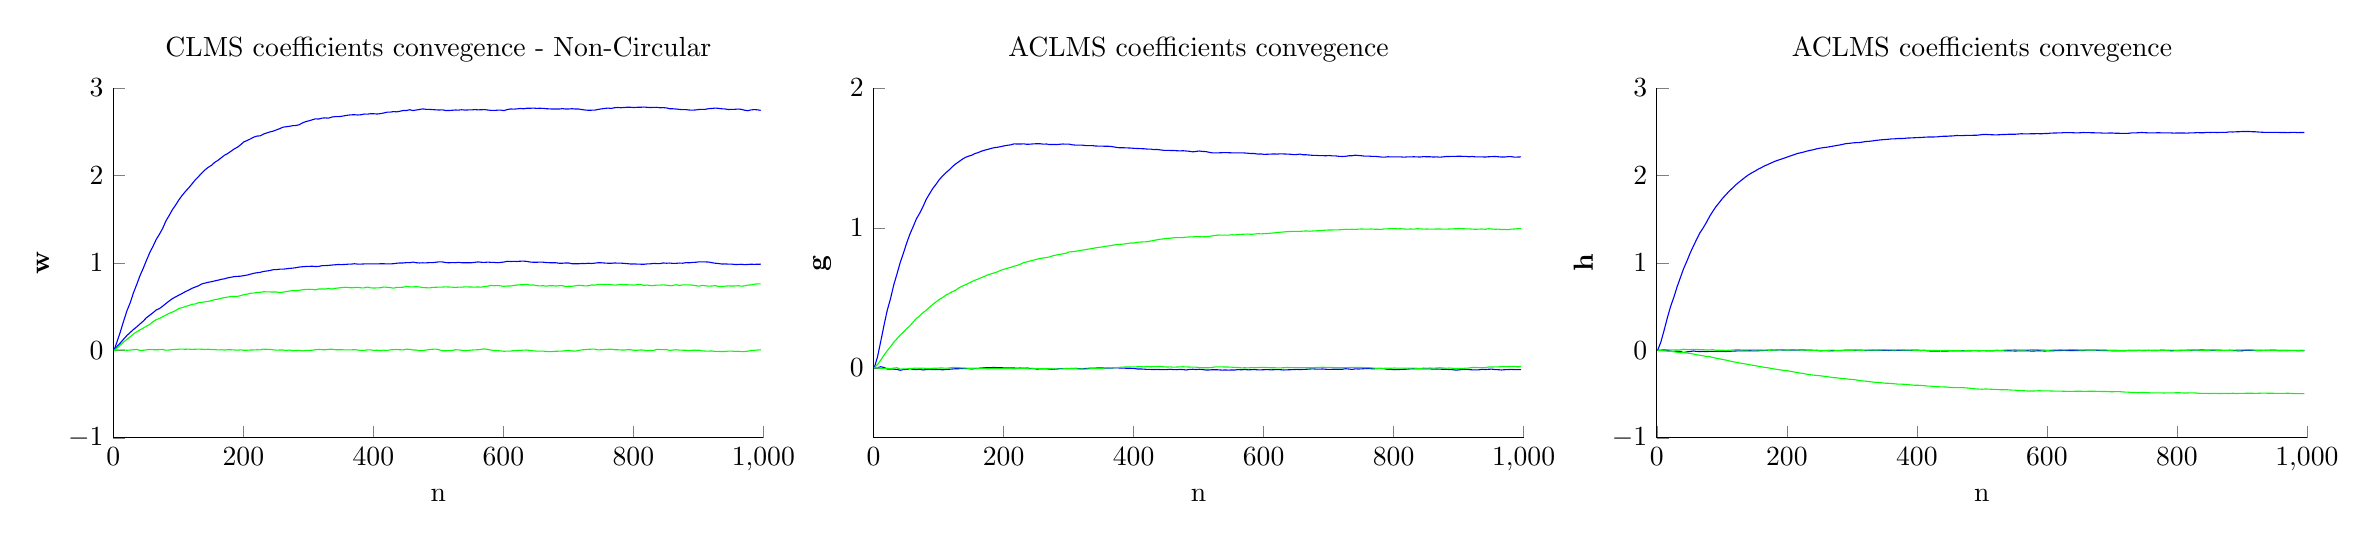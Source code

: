 % This file was created by matlab2tikz v0.4.7 running on MATLAB 8.1.
% Copyright (c) 2008--2014, Nico Schlömer <nico.schloemer@gmail.com>
% All rights reserved.
% Minimal pgfplots version: 1.3
% 
% The latest updates can be retrieved from
%   http://www.mathworks.com/matlabcentral/fileexchange/22022-matlab2tikz
% where you can also make suggestions and rate matlab2tikz.
% 
\begin{tikzpicture}

\begin{axis}[%
width=3.25in,
height=1.75in,
scale only axis,
xmin=0,
xmax=1000,
xlabel={n},
ymin=-0.5,
ymax=2,
ylabel={$\mathbf{g}$},
name=plot2,
title={ACLMS coefficients convegence},
axis x line*=bottom,
axis y line*=left
]
\addplot [color=blue,solid,forget plot]
  table[row sep=crcr]{1	0\\
6	0.078\\
11	0.189\\
16	0.304\\
21	0.411\\
26	0.494\\
31	0.592\\
36	0.671\\
41	0.753\\
46	0.821\\
51	0.893\\
56	0.957\\
61	1.01\\
66	1.066\\
71	1.105\\
76	1.151\\
81	1.204\\
86	1.243\\
91	1.281\\
96	1.311\\
101	1.344\\
106	1.37\\
111	1.393\\
116	1.413\\
121	1.436\\
126	1.456\\
131	1.472\\
136	1.489\\
141	1.503\\
146	1.512\\
151	1.519\\
156	1.531\\
161	1.538\\
166	1.548\\
171	1.555\\
176	1.561\\
181	1.568\\
186	1.573\\
191	1.576\\
196	1.581\\
201	1.586\\
206	1.59\\
211	1.593\\
216	1.6\\
221	1.599\\
226	1.599\\
231	1.6\\
236	1.597\\
241	1.598\\
246	1.6\\
251	1.601\\
256	1.601\\
261	1.598\\
266	1.599\\
271	1.595\\
276	1.596\\
281	1.595\\
286	1.597\\
291	1.599\\
296	1.598\\
301	1.598\\
306	1.593\\
311	1.591\\
316	1.591\\
321	1.591\\
326	1.588\\
331	1.587\\
336	1.588\\
341	1.585\\
346	1.584\\
351	1.584\\
356	1.583\\
361	1.583\\
366	1.581\\
371	1.577\\
376	1.573\\
381	1.572\\
386	1.572\\
391	1.571\\
396	1.57\\
401	1.568\\
406	1.567\\
411	1.566\\
416	1.565\\
421	1.563\\
426	1.563\\
431	1.559\\
436	1.56\\
441	1.557\\
446	1.554\\
451	1.554\\
456	1.553\\
461	1.553\\
466	1.551\\
471	1.55\\
476	1.551\\
481	1.549\\
486	1.547\\
491	1.543\\
496	1.546\\
501	1.549\\
506	1.546\\
511	1.545\\
516	1.54\\
521	1.536\\
526	1.536\\
531	1.536\\
536	1.537\\
541	1.538\\
546	1.537\\
551	1.536\\
556	1.536\\
561	1.536\\
566	1.536\\
571	1.535\\
576	1.533\\
581	1.531\\
586	1.531\\
591	1.527\\
596	1.528\\
601	1.525\\
606	1.526\\
611	1.527\\
616	1.528\\
621	1.527\\
626	1.529\\
631	1.528\\
636	1.527\\
641	1.526\\
646	1.523\\
651	1.524\\
656	1.527\\
661	1.522\\
666	1.522\\
671	1.52\\
676	1.518\\
681	1.518\\
686	1.516\\
691	1.516\\
696	1.515\\
701	1.517\\
706	1.514\\
711	1.514\\
716	1.511\\
721	1.51\\
726	1.511\\
731	1.515\\
736	1.515\\
741	1.519\\
746	1.517\\
751	1.515\\
756	1.512\\
761	1.513\\
766	1.511\\
771	1.511\\
776	1.509\\
781	1.506\\
786	1.505\\
791	1.508\\
796	1.507\\
801	1.507\\
806	1.507\\
811	1.507\\
816	1.505\\
821	1.507\\
826	1.507\\
831	1.508\\
836	1.507\\
841	1.506\\
846	1.509\\
851	1.508\\
856	1.508\\
861	1.506\\
866	1.507\\
871	1.505\\
876	1.507\\
881	1.51\\
886	1.51\\
891	1.511\\
896	1.511\\
901	1.512\\
906	1.511\\
911	1.511\\
916	1.508\\
921	1.51\\
926	1.507\\
931	1.507\\
936	1.507\\
941	1.506\\
946	1.508\\
951	1.509\\
956	1.51\\
961	1.508\\
966	1.506\\
971	1.506\\
976	1.509\\
981	1.509\\
986	1.505\\
991	1.506\\
996	1.507\\
};
\addplot [color=blue,solid,forget plot]
  table[row sep=crcr]{1	0\\
6	0.002\\
11	0.008\\
16	0.003\\
21	-0.008\\
26	-0.008\\
31	-0.009\\
36	-0.011\\
41	-0.017\\
46	-0.012\\
51	-0.011\\
56	-0.006\\
61	-0.011\\
66	-0.012\\
71	-0.01\\
76	-0.015\\
81	-0.012\\
86	-0.011\\
91	-0.012\\
96	-0.012\\
101	-0.011\\
106	-0.014\\
111	-0.011\\
116	-0.01\\
121	-0.008\\
126	-0.006\\
131	-0.006\\
136	-0.005\\
141	-0.005\\
146	-0.005\\
151	-0.008\\
156	-0.005\\
161	-0.004\\
166	-0.0\\
171	0.001\\
176	0.002\\
181	0.002\\
186	0.003\\
191	0.001\\
196	0.001\\
201	-0.0\\
206	-0.0\\
211	-0.001\\
216	-0.001\\
221	-0.002\\
226	-0.001\\
231	-0.003\\
236	-0.001\\
241	-0.004\\
246	-0.004\\
251	-0.009\\
256	-0.007\\
261	-0.006\\
266	-0.007\\
271	-0.009\\
276	-0.01\\
281	-0.009\\
286	-0.005\\
291	-0.005\\
296	-0.005\\
301	-0.005\\
306	-0.004\\
311	-0.003\\
316	-0.006\\
321	-0.007\\
326	-0.004\\
331	-0.003\\
336	-0.002\\
341	-0.002\\
346	-0.0\\
351	-0.0\\
356	-0.002\\
361	-0.001\\
366	-0.002\\
371	0.001\\
376	0.0\\
381	-0.002\\
386	-0.002\\
391	-0.003\\
396	-0.003\\
401	-0.004\\
406	-0.008\\
411	-0.008\\
416	-0.009\\
421	-0.011\\
426	-0.011\\
431	-0.012\\
436	-0.011\\
441	-0.012\\
446	-0.012\\
451	-0.012\\
456	-0.01\\
461	-0.012\\
466	-0.013\\
471	-0.011\\
476	-0.012\\
481	-0.015\\
486	-0.011\\
491	-0.01\\
496	-0.012\\
501	-0.01\\
506	-0.012\\
511	-0.015\\
516	-0.015\\
521	-0.013\\
526	-0.013\\
531	-0.014\\
536	-0.016\\
541	-0.015\\
546	-0.016\\
551	-0.015\\
556	-0.015\\
561	-0.012\\
566	-0.014\\
571	-0.011\\
576	-0.014\\
581	-0.013\\
586	-0.012\\
591	-0.014\\
596	-0.014\\
601	-0.013\\
606	-0.012\\
611	-0.014\\
616	-0.013\\
621	-0.012\\
626	-0.013\\
631	-0.015\\
636	-0.014\\
641	-0.013\\
646	-0.012\\
651	-0.011\\
656	-0.012\\
661	-0.011\\
666	-0.01\\
671	-0.008\\
676	-0.007\\
681	-0.009\\
686	-0.009\\
691	-0.008\\
696	-0.01\\
701	-0.011\\
706	-0.01\\
711	-0.01\\
716	-0.01\\
721	-0.01\\
726	-0.006\\
731	-0.008\\
736	-0.011\\
741	-0.007\\
746	-0.008\\
751	-0.007\\
756	-0.005\\
761	-0.005\\
766	-0.006\\
771	-0.006\\
776	-0.004\\
781	-0.004\\
786	-0.006\\
791	-0.011\\
796	-0.011\\
801	-0.013\\
806	-0.012\\
811	-0.011\\
816	-0.01\\
821	-0.009\\
826	-0.007\\
831	-0.006\\
836	-0.006\\
841	-0.007\\
846	-0.007\\
851	-0.007\\
856	-0.007\\
861	-0.009\\
866	-0.008\\
871	-0.009\\
876	-0.01\\
881	-0.01\\
886	-0.012\\
891	-0.013\\
896	-0.016\\
901	-0.014\\
906	-0.011\\
911	-0.01\\
916	-0.012\\
921	-0.014\\
926	-0.014\\
931	-0.014\\
936	-0.01\\
941	-0.012\\
946	-0.01\\
951	-0.009\\
956	-0.012\\
961	-0.013\\
966	-0.015\\
971	-0.013\\
976	-0.012\\
981	-0.011\\
986	-0.012\\
991	-0.012\\
996	-0.013\\
};
\addplot [color=green,solid,forget plot]
  table[row sep=crcr]{1	0\\
6	0.024\\
11	0.056\\
16	0.091\\
21	0.122\\
26	0.152\\
31	0.183\\
36	0.208\\
41	0.234\\
46	0.256\\
51	0.28\\
56	0.301\\
61	0.328\\
66	0.354\\
71	0.371\\
76	0.394\\
81	0.412\\
86	0.433\\
91	0.453\\
96	0.471\\
101	0.489\\
106	0.502\\
111	0.519\\
116	0.531\\
121	0.544\\
126	0.554\\
131	0.571\\
136	0.583\\
141	0.593\\
146	0.604\\
151	0.616\\
156	0.626\\
161	0.635\\
166	0.645\\
171	0.654\\
176	0.665\\
181	0.672\\
186	0.679\\
191	0.687\\
196	0.698\\
201	0.705\\
206	0.712\\
211	0.718\\
216	0.726\\
221	0.732\\
226	0.741\\
231	0.752\\
236	0.757\\
241	0.764\\
246	0.769\\
251	0.776\\
256	0.781\\
261	0.785\\
266	0.788\\
271	0.793\\
276	0.801\\
281	0.806\\
286	0.811\\
291	0.814\\
296	0.819\\
301	0.828\\
306	0.83\\
311	0.833\\
316	0.837\\
321	0.841\\
326	0.844\\
331	0.849\\
336	0.852\\
341	0.857\\
346	0.861\\
351	0.863\\
356	0.868\\
361	0.871\\
366	0.874\\
371	0.879\\
376	0.882\\
381	0.883\\
386	0.885\\
391	0.889\\
396	0.892\\
401	0.892\\
406	0.897\\
411	0.899\\
416	0.9\\
421	0.901\\
426	0.906\\
431	0.91\\
436	0.915\\
441	0.919\\
446	0.921\\
451	0.925\\
456	0.926\\
461	0.929\\
466	0.931\\
471	0.93\\
476	0.931\\
481	0.934\\
486	0.935\\
491	0.936\\
496	0.938\\
501	0.937\\
506	0.936\\
511	0.937\\
516	0.939\\
521	0.943\\
526	0.946\\
531	0.949\\
536	0.948\\
541	0.948\\
546	0.948\\
551	0.951\\
556	0.95\\
561	0.952\\
566	0.954\\
571	0.955\\
576	0.956\\
581	0.954\\
586	0.956\\
591	0.959\\
596	0.957\\
601	0.959\\
606	0.96\\
611	0.962\\
616	0.964\\
621	0.967\\
626	0.969\\
631	0.971\\
636	0.973\\
641	0.974\\
646	0.975\\
651	0.975\\
656	0.975\\
661	0.977\\
666	0.978\\
671	0.976\\
676	0.978\\
681	0.979\\
686	0.98\\
691	0.982\\
696	0.984\\
701	0.985\\
706	0.985\\
711	0.986\\
716	0.986\\
721	0.988\\
726	0.99\\
731	0.989\\
736	0.99\\
741	0.989\\
746	0.991\\
751	0.992\\
756	0.991\\
761	0.991\\
766	0.992\\
771	0.99\\
776	0.99\\
781	0.989\\
786	0.993\\
791	0.993\\
796	0.995\\
801	0.995\\
806	0.993\\
811	0.994\\
816	0.992\\
821	0.991\\
826	0.992\\
831	0.991\\
836	0.994\\
841	0.993\\
846	0.991\\
851	0.992\\
856	0.991\\
861	0.991\\
866	0.992\\
871	0.992\\
876	0.991\\
881	0.991\\
886	0.992\\
891	0.993\\
896	0.994\\
901	0.996\\
906	0.994\\
911	0.993\\
916	0.993\\
921	0.991\\
926	0.99\\
931	0.991\\
936	0.992\\
941	0.99\\
946	0.994\\
951	0.992\\
956	0.99\\
961	0.991\\
966	0.988\\
971	0.989\\
976	0.987\\
981	0.991\\
986	0.992\\
991	0.994\\
996	0.996\\
};
\addplot [color=green,solid,forget plot]
  table[row sep=crcr]{1	0\\
6	0.001\\
11	-0.003\\
16	-0.004\\
21	-0.003\\
26	-0.006\\
31	-0.001\\
36	0.001\\
41	-0.009\\
46	-0.007\\
51	-0.007\\
56	-0.004\\
61	-0.003\\
66	-0.002\\
71	-0.003\\
76	-0.002\\
81	-0.004\\
86	-0.005\\
91	-0.003\\
96	-0.003\\
101	-0.001\\
106	-0.001\\
111	-0.002\\
116	-0.001\\
121	0.003\\
126	0.003\\
131	0.001\\
136	-0.0\\
141	-0.001\\
146	-0.003\\
151	-0.003\\
156	-0.002\\
161	-0.004\\
166	-0.002\\
171	-0.003\\
176	-0.007\\
181	-0.005\\
186	-0.004\\
191	-0.005\\
196	-0.005\\
201	-0.005\\
206	-0.004\\
211	-0.005\\
216	-0.007\\
221	-0.005\\
226	-0.003\\
231	-0.003\\
236	-0.006\\
241	-0.007\\
246	-0.006\\
251	-0.005\\
256	-0.006\\
261	-0.006\\
266	-0.005\\
271	-0.005\\
276	-0.008\\
281	-0.007\\
286	-0.007\\
291	-0.007\\
296	-0.004\\
301	-0.005\\
306	-0.006\\
311	-0.006\\
316	-0.008\\
321	-0.008\\
326	-0.009\\
331	-0.007\\
336	-0.005\\
341	-0.002\\
346	-0.005\\
351	-0.005\\
356	3.004e-05\\
361	0.001\\
366	-7.956e-05\\
371	0.001\\
376	0.003\\
381	0.005\\
386	0.006\\
391	0.007\\
396	0.007\\
401	0.007\\
406	0.008\\
411	0.009\\
416	0.007\\
421	0.01\\
426	0.008\\
431	0.009\\
436	0.009\\
441	0.01\\
446	0.008\\
451	0.006\\
456	0.007\\
461	0.005\\
466	0.006\\
471	0.007\\
476	0.008\\
481	0.007\\
486	0.006\\
491	0.005\\
496	0.005\\
501	0.002\\
506	0.001\\
511	0.001\\
516	0.001\\
521	0.003\\
526	0.007\\
531	0.007\\
536	0.007\\
541	0.006\\
546	0.006\\
551	0.005\\
556	0.003\\
561	0.003\\
566	0.0\\
571	0.001\\
576	0.0\\
581	0.002\\
586	0.001\\
591	0.002\\
596	0.004\\
601	0.003\\
606	0.002\\
611	0.001\\
616	0.001\\
621	0.0\\
626	0.0\\
631	0.001\\
636	0.003\\
641	0.002\\
646	0.002\\
651	0.002\\
656	0.002\\
661	0.002\\
666	0.001\\
671	0.001\\
676	0.001\\
681	0.003\\
686	0.003\\
691	0.005\\
696	0.003\\
701	0.004\\
706	0.003\\
711	0.001\\
716	0.002\\
721	0.001\\
726	0.002\\
731	0.002\\
736	0.004\\
741	0.004\\
746	0.003\\
751	0.003\\
756	0.001\\
761	0.002\\
766	-0.0\\
771	-0.002\\
776	-0.004\\
781	-0.004\\
786	-0.003\\
791	-0.002\\
796	-0.003\\
801	-0.001\\
806	-0.002\\
811	-0.002\\
816	-0.002\\
821	-0.002\\
826	-0.002\\
831	-0.002\\
836	-0.003\\
841	-0.005\\
846	-0.001\\
851	-0.002\\
856	-0.001\\
861	-0.002\\
866	-0.001\\
871	0.001\\
876	-0.001\\
881	-0.002\\
886	-0.001\\
891	-0.003\\
896	-0.004\\
901	-0.004\\
906	-0.004\\
911	-0.002\\
916	-0.001\\
921	0.003\\
926	0.003\\
931	0.002\\
936	0.002\\
941	0.002\\
946	0.006\\
951	0.006\\
956	0.007\\
961	0.007\\
966	0.009\\
971	0.009\\
976	0.009\\
981	0.011\\
986	0.011\\
991	0.008\\
996	0.009\\
};
\end{axis}

\begin{axis}[%
width=3.25in,
height=1.75in,
scale only axis,
xmin=0,
xmax=1000,
xlabel={n},
ymin=-1,
ymax=3,
ylabel={$\mathbf{w}$},
at=(plot2.left of south west),
anchor=right of south east,
title={CLMS coefficients convegence - Non-Circular},
axis x line*=bottom,
axis y line*=left
]
\addplot [color=blue,solid,forget plot]
  table[row sep=crcr]{1	0\\
6	0.048\\
11	0.087\\
16	0.13\\
21	0.171\\
26	0.205\\
31	0.239\\
36	0.269\\
41	0.302\\
46	0.334\\
51	0.374\\
56	0.402\\
61	0.43\\
66	0.462\\
71	0.478\\
76	0.506\\
81	0.536\\
86	0.565\\
91	0.592\\
96	0.612\\
101	0.632\\
106	0.651\\
111	0.672\\
116	0.689\\
121	0.709\\
126	0.724\\
131	0.738\\
136	0.759\\
141	0.769\\
146	0.778\\
151	0.785\\
156	0.794\\
161	0.802\\
166	0.812\\
171	0.818\\
176	0.829\\
181	0.836\\
186	0.843\\
191	0.846\\
196	0.848\\
201	0.855\\
206	0.861\\
211	0.871\\
216	0.881\\
221	0.887\\
226	0.892\\
231	0.902\\
236	0.907\\
241	0.913\\
246	0.922\\
251	0.923\\
256	0.928\\
261	0.928\\
266	0.932\\
271	0.937\\
276	0.94\\
281	0.945\\
286	0.952\\
291	0.956\\
296	0.959\\
301	0.96\\
306	0.962\\
311	0.958\\
316	0.96\\
321	0.968\\
326	0.969\\
331	0.971\\
336	0.975\\
341	0.978\\
346	0.982\\
351	0.98\\
356	0.982\\
361	0.985\\
366	0.986\\
371	0.99\\
376	0.986\\
381	0.986\\
386	0.988\\
391	0.988\\
396	0.988\\
401	0.988\\
406	0.988\\
411	0.99\\
416	0.99\\
421	0.988\\
426	0.988\\
431	0.991\\
436	0.996\\
441	0.999\\
446	0.999\\
451	1.003\\
456	1.002\\
461	1.009\\
466	1.002\\
471	0.999\\
476	1.001\\
481	1.0\\
486	1.003\\
491	1.003\\
496	1.007\\
501	1.012\\
506	1.011\\
511	1.004\\
516	1.001\\
521	1.003\\
526	1.002\\
531	1.006\\
536	1.002\\
541	1.002\\
546	1.002\\
551	1.002\\
556	1.006\\
561	1.011\\
566	1.007\\
571	1.005\\
576	1.009\\
581	1.006\\
586	1.005\\
591	1.002\\
596	1.005\\
601	1.01\\
606	1.018\\
611	1.016\\
616	1.017\\
621	1.016\\
626	1.019\\
631	1.02\\
636	1.017\\
641	1.01\\
646	1.007\\
651	1.007\\
656	1.009\\
661	1.008\\
666	1.004\\
671	1.002\\
676	1.002\\
681	1.001\\
686	0.996\\
691	0.996\\
696	0.999\\
701	0.998\\
706	0.99\\
711	0.99\\
716	0.99\\
721	0.993\\
726	0.992\\
731	0.996\\
736	0.993\\
741	0.997\\
746	1.002\\
751	1.001\\
756	0.998\\
761	0.996\\
766	0.995\\
771	0.999\\
776	0.997\\
781	0.997\\
786	0.994\\
791	0.991\\
796	0.987\\
801	0.988\\
806	0.986\\
811	0.985\\
816	0.984\\
821	0.988\\
826	0.989\\
831	0.994\\
836	0.992\\
841	0.992\\
846	0.999\\
851	0.996\\
856	0.998\\
861	0.994\\
866	0.995\\
871	0.998\\
876	0.996\\
881	1.003\\
886	1.001\\
891	1.005\\
896	1.007\\
901	1.012\\
906	1.011\\
911	1.011\\
916	1.009\\
921	1.002\\
926	0.996\\
931	0.993\\
936	0.987\\
941	0.988\\
946	0.986\\
951	0.986\\
956	0.982\\
961	0.982\\
966	0.984\\
971	0.98\\
976	0.982\\
981	0.985\\
986	0.983\\
991	0.985\\
996	0.984\\
};
\addplot [color=blue,solid,forget plot]
  table[row sep=crcr]{1	0\\
6	0.105\\
11	0.218\\
16	0.338\\
21	0.454\\
26	0.545\\
31	0.659\\
36	0.753\\
41	0.854\\
46	0.938\\
51	1.029\\
56	1.117\\
61	1.189\\
66	1.268\\
71	1.328\\
76	1.396\\
81	1.481\\
86	1.543\\
91	1.609\\
96	1.663\\
101	1.722\\
106	1.772\\
111	1.817\\
116	1.857\\
121	1.902\\
126	1.948\\
131	1.986\\
136	2.026\\
141	2.063\\
146	2.092\\
151	2.115\\
156	2.149\\
161	2.172\\
166	2.201\\
171	2.23\\
176	2.25\\
181	2.276\\
186	2.302\\
191	2.322\\
196	2.351\\
201	2.384\\
206	2.399\\
211	2.417\\
216	2.437\\
221	2.449\\
226	2.452\\
231	2.472\\
236	2.485\\
241	2.497\\
246	2.506\\
251	2.52\\
256	2.534\\
261	2.551\\
266	2.556\\
271	2.561\\
276	2.568\\
281	2.57\\
286	2.579\\
291	2.6\\
296	2.614\\
301	2.624\\
306	2.635\\
311	2.646\\
316	2.644\\
321	2.654\\
326	2.657\\
331	2.654\\
336	2.666\\
341	2.672\\
346	2.671\\
351	2.675\\
356	2.682\\
361	2.688\\
366	2.692\\
371	2.693\\
376	2.69\\
381	2.693\\
386	2.701\\
391	2.7\\
396	2.705\\
401	2.704\\
406	2.701\\
411	2.706\\
416	2.713\\
421	2.722\\
426	2.723\\
431	2.729\\
436	2.726\\
441	2.733\\
446	2.742\\
451	2.741\\
456	2.75\\
461	2.741\\
466	2.747\\
471	2.753\\
476	2.76\\
481	2.755\\
486	2.754\\
491	2.752\\
496	2.749\\
501	2.747\\
506	2.749\\
511	2.742\\
516	2.741\\
521	2.744\\
526	2.747\\
531	2.746\\
536	2.75\\
541	2.746\\
546	2.748\\
551	2.748\\
556	2.752\\
561	2.749\\
566	2.75\\
571	2.752\\
576	2.747\\
581	2.743\\
586	2.742\\
591	2.745\\
596	2.746\\
601	2.74\\
606	2.752\\
611	2.759\\
616	2.757\\
621	2.76\\
626	2.765\\
631	2.761\\
636	2.767\\
641	2.767\\
646	2.769\\
651	2.766\\
656	2.767\\
661	2.766\\
666	2.762\\
671	2.76\\
676	2.758\\
681	2.759\\
686	2.758\\
691	2.763\\
696	2.758\\
701	2.759\\
706	2.762\\
711	2.758\\
716	2.758\\
721	2.752\\
726	2.747\\
731	2.744\\
736	2.745\\
741	2.746\\
746	2.754\\
751	2.76\\
756	2.765\\
761	2.769\\
766	2.765\\
771	2.773\\
776	2.776\\
781	2.773\\
786	2.776\\
791	2.779\\
796	2.778\\
801	2.775\\
806	2.778\\
811	2.778\\
816	2.781\\
821	2.778\\
826	2.775\\
831	2.777\\
836	2.778\\
841	2.773\\
846	2.774\\
851	2.771\\
856	2.761\\
861	2.761\\
866	2.758\\
871	2.754\\
876	2.751\\
881	2.751\\
886	2.747\\
891	2.745\\
896	2.748\\
901	2.753\\
906	2.755\\
911	2.755\\
916	2.763\\
921	2.765\\
926	2.769\\
931	2.766\\
936	2.761\\
941	2.759\\
946	2.753\\
951	2.754\\
956	2.755\\
961	2.758\\
966	2.755\\
971	2.745\\
976	2.739\\
981	2.748\\
986	2.752\\
991	2.749\\
996	2.743\\
};
\addplot [color=green,solid,forget plot]
  table[row sep=crcr]{1	0\\
6	0.005\\
11	0.005\\
16	0.005\\
21	0.001\\
26	0.004\\
31	0.007\\
36	0.011\\
41	0.0\\
46	0.001\\
51	0.006\\
56	0.01\\
61	0.008\\
66	0.007\\
71	0.008\\
76	0.01\\
81	0.002\\
86	0.004\\
91	0.009\\
96	0.01\\
101	0.014\\
106	0.014\\
111	0.013\\
116	0.014\\
121	0.011\\
126	0.013\\
131	0.015\\
136	0.013\\
141	0.01\\
146	0.013\\
151	0.008\\
156	0.009\\
161	0.005\\
166	0.007\\
171	0.004\\
176	0.008\\
181	0.007\\
186	0.005\\
191	0.002\\
196	0.006\\
201	0.001\\
206	0.002\\
211	0.004\\
216	0.005\\
221	0.007\\
226	0.006\\
231	0.014\\
236	0.012\\
241	0.011\\
246	0.006\\
251	0.003\\
256	0.004\\
261	0.004\\
266	-0.001\\
271	0.004\\
276	-0.004\\
281	-0.002\\
286	0.0\\
291	-0.006\\
296	0.0\\
301	-0.0\\
306	0.002\\
311	0.008\\
316	0.01\\
321	0.008\\
326	0.007\\
331	0.012\\
336	0.013\\
341	0.008\\
346	0.007\\
351	0.008\\
356	0.005\\
361	0.006\\
366	0.006\\
371	0.008\\
376	0.004\\
381	-0.001\\
386	-0.0\\
391	0.006\\
396	0.006\\
401	-0.0\\
406	0.002\\
411	-0.002\\
416	0.003\\
421	-0.001\\
426	0.006\\
431	0.008\\
436	0.01\\
441	0.007\\
446	0.006\\
451	0.014\\
456	0.011\\
461	0.005\\
466	0.004\\
471	-0.004\\
476	-0.002\\
481	0.004\\
486	0.009\\
491	0.013\\
496	0.015\\
501	0.008\\
506	-0.004\\
511	-0.004\\
516	-0.003\\
521	-0.002\\
526	0.007\\
531	0.006\\
536	0.001\\
541	-0.002\\
546	-6.984e-05\\
551	0.003\\
556	0.006\\
561	0.007\\
566	0.012\\
571	0.017\\
576	0.01\\
581	0.004\\
586	-0.001\\
591	-0.003\\
596	-0.006\\
601	-0.01\\
606	-0.008\\
611	-0.008\\
616	-0.003\\
621	-0.002\\
626	-0.0\\
631	0.003\\
636	0.004\\
641	-0.001\\
646	-0.005\\
651	-0.008\\
656	-0.008\\
661	-0.008\\
666	-0.013\\
671	-0.014\\
676	-0.013\\
681	-0.01\\
686	-0.009\\
691	-0.008\\
696	-0.003\\
701	-0.001\\
706	-0.007\\
711	-0.008\\
716	-0.001\\
721	0.006\\
726	0.009\\
731	0.012\\
736	0.014\\
741	0.014\\
746	0.005\\
751	0.008\\
756	0.01\\
761	0.012\\
766	0.014\\
771	0.008\\
776	0.007\\
781	0.005\\
786	0.004\\
791	0.008\\
796	0.007\\
801	0.001\\
806	0.001\\
811	0.005\\
816	0.003\\
821	-0.004\\
826	-0.001\\
831	-0.001\\
836	0.012\\
841	0.009\\
846	0.008\\
851	0.008\\
856	0.0\\
861	0.004\\
866	0.007\\
871	0.003\\
876	0.002\\
881	0.001\\
886	-0.003\\
891	0.002\\
896	0.001\\
901	0.002\\
906	-0.005\\
911	-0.008\\
916	-0.008\\
921	-0.007\\
926	-0.012\\
931	-0.012\\
936	-0.013\\
941	-0.013\\
946	-0.008\\
951	-0.008\\
956	-0.012\\
961	-0.01\\
966	-0.014\\
971	-0.014\\
976	-0.009\\
981	-0.002\\
986	0.001\\
991	0.004\\
996	0.007\\
};
\addplot [color=green,solid,forget plot]
  table[row sep=crcr]{1	0\\
6	0.029\\
11	0.062\\
16	0.097\\
21	0.126\\
26	0.156\\
31	0.188\\
36	0.212\\
41	0.235\\
46	0.254\\
51	0.277\\
56	0.297\\
61	0.328\\
66	0.351\\
71	0.365\\
76	0.386\\
81	0.403\\
86	0.424\\
91	0.438\\
96	0.456\\
101	0.48\\
106	0.489\\
111	0.501\\
116	0.512\\
121	0.527\\
126	0.53\\
131	0.545\\
136	0.549\\
141	0.555\\
146	0.56\\
151	0.569\\
156	0.581\\
161	0.585\\
166	0.596\\
171	0.603\\
176	0.609\\
181	0.617\\
186	0.615\\
191	0.617\\
196	0.626\\
201	0.637\\
206	0.643\\
211	0.653\\
216	0.655\\
221	0.662\\
226	0.664\\
231	0.67\\
236	0.669\\
241	0.668\\
246	0.667\\
251	0.667\\
256	0.661\\
261	0.665\\
266	0.672\\
271	0.678\\
276	0.684\\
281	0.683\\
286	0.687\\
291	0.693\\
296	0.697\\
301	0.698\\
306	0.697\\
311	0.692\\
316	0.702\\
321	0.701\\
326	0.701\\
331	0.707\\
336	0.701\\
341	0.709\\
346	0.713\\
351	0.717\\
356	0.721\\
361	0.72\\
366	0.715\\
371	0.718\\
376	0.72\\
381	0.715\\
386	0.715\\
391	0.723\\
396	0.714\\
401	0.713\\
406	0.714\\
411	0.716\\
416	0.724\\
421	0.721\\
426	0.718\\
431	0.711\\
436	0.72\\
441	0.72\\
446	0.722\\
451	0.73\\
456	0.726\\
461	0.726\\
466	0.728\\
471	0.725\\
476	0.718\\
481	0.716\\
486	0.714\\
491	0.72\\
496	0.721\\
501	0.723\\
506	0.723\\
511	0.726\\
516	0.724\\
521	0.723\\
526	0.719\\
531	0.723\\
536	0.722\\
541	0.726\\
546	0.725\\
551	0.724\\
556	0.723\\
561	0.725\\
566	0.722\\
571	0.73\\
576	0.734\\
581	0.742\\
586	0.739\\
591	0.741\\
596	0.737\\
601	0.732\\
606	0.736\\
611	0.735\\
616	0.742\\
621	0.747\\
626	0.75\\
631	0.75\\
636	0.755\\
641	0.746\\
646	0.748\\
651	0.74\\
656	0.737\\
661	0.739\\
666	0.734\\
671	0.739\\
676	0.739\\
681	0.735\\
686	0.74\\
691	0.739\\
696	0.73\\
701	0.733\\
706	0.733\\
711	0.738\\
716	0.744\\
721	0.74\\
726	0.737\\
731	0.739\\
736	0.748\\
741	0.746\\
746	0.753\\
751	0.755\\
756	0.753\\
761	0.755\\
766	0.751\\
771	0.745\\
776	0.749\\
781	0.754\\
786	0.751\\
791	0.75\\
796	0.748\\
801	0.746\\
806	0.752\\
811	0.754\\
816	0.743\\
821	0.747\\
826	0.74\\
831	0.741\\
836	0.746\\
841	0.745\\
846	0.749\\
851	0.745\\
856	0.739\\
861	0.742\\
866	0.75\\
871	0.742\\
876	0.748\\
881	0.749\\
886	0.749\\
891	0.745\\
896	0.74\\
901	0.734\\
906	0.743\\
911	0.738\\
916	0.734\\
921	0.736\\
926	0.74\\
931	0.731\\
936	0.729\\
941	0.734\\
946	0.737\\
951	0.735\\
956	0.736\\
961	0.739\\
966	0.734\\
971	0.737\\
976	0.746\\
981	0.748\\
986	0.756\\
991	0.76\\
996	0.76\\
};
\end{axis}

\begin{axis}[%
width=3.25in,
height=1.75in,
scale only axis,
xmin=0,
xmax=1000,
xlabel={n},
ymin=-1,
ymax=3,
ylabel={$\mathbf{h}$},
at=(plot2.right of south east),
anchor=left of south west,
title={ACLMS coefficients convegence},
axis x line*=bottom,
axis y line*=left
]
\addplot [color=blue,solid,forget plot]
  table[row sep=crcr]{1	0\\
6	0.093\\
11	0.228\\
16	0.37\\
21	0.501\\
26	0.606\\
31	0.725\\
36	0.829\\
41	0.933\\
46	1.018\\
51	1.109\\
56	1.19\\
61	1.267\\
66	1.342\\
71	1.398\\
76	1.46\\
81	1.53\\
86	1.589\\
91	1.644\\
96	1.69\\
101	1.738\\
106	1.778\\
111	1.818\\
116	1.853\\
121	1.89\\
126	1.921\\
131	1.95\\
136	1.98\\
141	2.007\\
146	2.029\\
151	2.049\\
156	2.072\\
161	2.09\\
166	2.11\\
171	2.125\\
176	2.143\\
181	2.159\\
186	2.173\\
191	2.185\\
196	2.197\\
201	2.211\\
206	2.224\\
211	2.236\\
216	2.25\\
221	2.258\\
226	2.267\\
231	2.278\\
236	2.286\\
241	2.294\\
246	2.304\\
251	2.311\\
256	2.317\\
261	2.321\\
266	2.328\\
271	2.334\\
276	2.341\\
281	2.347\\
286	2.355\\
291	2.363\\
296	2.366\\
301	2.371\\
306	2.374\\
311	2.375\\
316	2.38\\
321	2.387\\
326	2.389\\
331	2.393\\
336	2.399\\
341	2.403\\
346	2.407\\
351	2.41\\
356	2.413\\
361	2.417\\
366	2.418\\
371	2.421\\
376	2.421\\
381	2.423\\
386	2.427\\
391	2.428\\
396	2.43\\
401	2.432\\
406	2.433\\
411	2.436\\
416	2.438\\
421	2.438\\
426	2.439\\
431	2.44\\
436	2.445\\
441	2.447\\
446	2.447\\
451	2.45\\
456	2.451\\
461	2.456\\
466	2.454\\
471	2.455\\
476	2.457\\
481	2.457\\
486	2.458\\
491	2.458\\
496	2.462\\
501	2.467\\
506	2.468\\
511	2.466\\
516	2.464\\
521	2.463\\
526	2.464\\
531	2.467\\
536	2.467\\
541	2.47\\
546	2.47\\
551	2.47\\
556	2.473\\
561	2.476\\
566	2.474\\
571	2.474\\
576	2.476\\
581	2.476\\
586	2.477\\
591	2.475\\
596	2.478\\
601	2.479\\
606	2.483\\
611	2.484\\
616	2.485\\
621	2.485\\
626	2.489\\
631	2.489\\
636	2.489\\
641	2.487\\
646	2.485\\
651	2.487\\
656	2.49\\
661	2.488\\
666	2.488\\
671	2.487\\
676	2.486\\
681	2.486\\
686	2.483\\
691	2.483\\
696	2.484\\
701	2.484\\
706	2.481\\
711	2.481\\
716	2.48\\
721	2.48\\
726	2.481\\
731	2.486\\
736	2.485\\
741	2.488\\
746	2.49\\
751	2.488\\
756	2.486\\
761	2.486\\
766	2.485\\
771	2.488\\
776	2.486\\
781	2.485\\
786	2.485\\
791	2.485\\
796	2.483\\
801	2.485\\
806	2.484\\
811	2.484\\
816	2.483\\
821	2.486\\
826	2.486\\
831	2.489\\
836	2.487\\
841	2.487\\
846	2.492\\
851	2.49\\
856	2.492\\
861	2.49\\
866	2.491\\
871	2.491\\
876	2.492\\
881	2.497\\
886	2.496\\
891	2.498\\
896	2.499\\
901	2.502\\
906	2.501\\
911	2.502\\
916	2.499\\
921	2.498\\
926	2.495\\
931	2.493\\
936	2.491\\
941	2.492\\
946	2.491\\
951	2.492\\
956	2.491\\
961	2.49\\
966	2.49\\
971	2.489\\
976	2.491\\
981	2.492\\
986	2.489\\
991	2.49\\
996	2.49\\
};
\addplot [color=blue,solid,forget plot]
  table[row sep=crcr]{1	0\\
6	0.002\\
11	0.008\\
16	0.002\\
21	-0.01\\
26	-0.011\\
31	-0.01\\
36	-0.013\\
41	-0.024\\
46	-0.017\\
51	-0.013\\
56	-0.007\\
61	-0.012\\
66	-0.013\\
71	-0.012\\
76	-0.015\\
81	-0.011\\
86	-0.011\\
91	-0.012\\
96	-0.012\\
101	-0.01\\
106	-0.013\\
111	-0.01\\
116	-0.009\\
121	-0.007\\
126	-0.005\\
131	-0.005\\
136	-0.004\\
141	-0.004\\
146	-0.005\\
151	-0.006\\
156	-0.004\\
161	-0.003\\
166	-0.0\\
171	0.002\\
176	0.004\\
181	0.003\\
186	0.005\\
191	0.005\\
196	0.004\\
201	0.003\\
206	0.004\\
211	0.004\\
216	0.003\\
221	0.005\\
226	0.005\\
231	0.002\\
236	0.003\\
241	0.0\\
246	0.001\\
251	-0.005\\
256	-0.003\\
261	-0.003\\
266	-0.005\\
271	-0.004\\
276	-0.003\\
281	-0.003\\
286	0.0\\
291	0.002\\
296	0.001\\
301	0.001\\
306	0.002\\
311	0.003\\
316	0.001\\
321	-0.001\\
326	0.0\\
331	0.001\\
336	0.002\\
341	0.002\\
346	0.001\\
351	0.002\\
356	-0.001\\
361	-0.0\\
366	-0.001\\
371	0.0\\
376	0.001\\
381	0.001\\
386	0.0\\
391	0.001\\
396	0.003\\
401	0.003\\
406	-0.002\\
411	0.001\\
416	-0.005\\
421	-0.007\\
426	-0.007\\
431	-0.009\\
436	-0.006\\
441	-0.008\\
446	-0.007\\
451	-0.006\\
456	-0.004\\
461	-0.005\\
466	-0.006\\
471	-0.004\\
476	-0.006\\
481	-0.006\\
486	-0.003\\
491	-0.003\\
496	-0.005\\
501	-0.002\\
506	-0.004\\
511	-0.006\\
516	-0.006\\
521	-0.002\\
526	-0.002\\
531	-0.003\\
536	-0.004\\
541	-0.004\\
546	-0.005\\
551	-0.007\\
556	-0.006\\
561	-0.005\\
566	-0.006\\
571	-0.004\\
576	-0.008\\
581	-0.007\\
586	-0.004\\
591	-0.005\\
596	-0.007\\
601	-0.006\\
606	-0.004\\
611	-0.004\\
616	-0.002\\
621	-0.002\\
626	-0.0\\
631	-0.002\\
636	-0.002\\
641	-0.002\\
646	-0.002\\
651	-0.001\\
656	-0.002\\
661	0.003\\
666	0.003\\
671	0.003\\
676	0.002\\
681	-0.002\\
686	-0.002\\
691	-0.002\\
696	-0.003\\
701	-0.004\\
706	-0.004\\
711	-0.005\\
716	-0.004\\
721	-0.004\\
726	-0.001\\
731	-0.001\\
736	-0.002\\
741	2.427e-05\\
746	-0.001\\
751	-0.002\\
756	0.001\\
761	-0.001\\
766	-0.001\\
771	-0.001\\
776	0.002\\
781	0.001\\
786	-1.097e-05\\
791	-0.005\\
796	-0.003\\
801	-0.003\\
806	-0.001\\
811	0.0\\
816	0.001\\
821	0.001\\
826	0.003\\
831	0.003\\
836	0.004\\
841	0.004\\
846	0.002\\
851	0.001\\
856	0.001\\
861	0.001\\
866	0.002\\
871	-0.0\\
876	0.0\\
881	0.001\\
886	-0.002\\
891	-0.003\\
896	-0.006\\
901	-0.004\\
906	0.002\\
911	0.002\\
916	0.002\\
921	-0.001\\
926	-0.002\\
931	-0.001\\
936	0.001\\
941	2.942e-05\\
946	0.002\\
951	0.002\\
956	-0.001\\
961	-0.002\\
966	-0.002\\
971	-0.001\\
976	7.084e-05\\
981	-0.0\\
986	-0.002\\
991	3.935e-05\\
996	-0.002\\
};
\addplot [color=green,solid,forget plot]
  table[row sep=crcr]{1	0\\
6	-0.003\\
11	-0.006\\
16	-0.01\\
21	-0.01\\
26	-0.016\\
31	-0.021\\
36	-0.027\\
41	-0.026\\
46	-0.03\\
51	-0.036\\
56	-0.041\\
61	-0.05\\
66	-0.056\\
71	-0.062\\
76	-0.069\\
81	-0.071\\
86	-0.081\\
91	-0.089\\
96	-0.096\\
101	-0.104\\
106	-0.111\\
111	-0.119\\
116	-0.128\\
121	-0.135\\
126	-0.142\\
131	-0.149\\
136	-0.155\\
141	-0.161\\
146	-0.169\\
151	-0.174\\
156	-0.182\\
161	-0.188\\
166	-0.195\\
171	-0.199\\
176	-0.207\\
181	-0.213\\
186	-0.219\\
191	-0.224\\
196	-0.23\\
201	-0.233\\
206	-0.24\\
211	-0.247\\
216	-0.253\\
221	-0.26\\
226	-0.265\\
231	-0.273\\
236	-0.278\\
241	-0.283\\
246	-0.287\\
251	-0.29\\
256	-0.295\\
261	-0.3\\
266	-0.304\\
271	-0.312\\
276	-0.313\\
281	-0.318\\
286	-0.323\\
291	-0.325\\
296	-0.33\\
301	-0.332\\
306	-0.337\\
311	-0.344\\
316	-0.349\\
321	-0.352\\
326	-0.356\\
331	-0.361\\
336	-0.365\\
341	-0.367\\
346	-0.371\\
351	-0.375\\
356	-0.376\\
361	-0.379\\
366	-0.382\\
371	-0.386\\
376	-0.386\\
381	-0.388\\
386	-0.391\\
391	-0.395\\
396	-0.398\\
401	-0.398\\
406	-0.401\\
411	-0.403\\
416	-0.408\\
421	-0.409\\
426	-0.412\\
431	-0.415\\
436	-0.417\\
441	-0.418\\
446	-0.419\\
451	-0.424\\
456	-0.425\\
461	-0.426\\
466	-0.426\\
471	-0.426\\
476	-0.429\\
481	-0.432\\
486	-0.437\\
491	-0.44\\
496	-0.443\\
501	-0.444\\
506	-0.441\\
511	-0.443\\
516	-0.445\\
521	-0.445\\
526	-0.449\\
531	-0.45\\
536	-0.449\\
541	-0.451\\
546	-0.454\\
551	-0.455\\
556	-0.459\\
561	-0.46\\
566	-0.462\\
571	-0.465\\
576	-0.464\\
581	-0.464\\
586	-0.462\\
591	-0.462\\
596	-0.463\\
601	-0.463\\
606	-0.464\\
611	-0.465\\
616	-0.466\\
621	-0.466\\
626	-0.467\\
631	-0.469\\
636	-0.469\\
641	-0.468\\
646	-0.467\\
651	-0.467\\
656	-0.468\\
661	-0.468\\
666	-0.467\\
671	-0.467\\
676	-0.468\\
681	-0.469\\
686	-0.47\\
691	-0.47\\
696	-0.472\\
701	-0.473\\
706	-0.471\\
711	-0.471\\
716	-0.474\\
721	-0.477\\
726	-0.478\\
731	-0.481\\
736	-0.482\\
741	-0.484\\
746	-0.481\\
751	-0.482\\
756	-0.484\\
761	-0.486\\
766	-0.486\\
771	-0.486\\
776	-0.486\\
781	-0.487\\
786	-0.485\\
791	-0.486\\
796	-0.485\\
801	-0.484\\
806	-0.485\\
811	-0.487\\
816	-0.487\\
821	-0.486\\
826	-0.486\\
831	-0.488\\
836	-0.492\\
841	-0.492\\
846	-0.492\\
851	-0.493\\
856	-0.491\\
861	-0.492\\
866	-0.493\\
871	-0.492\\
876	-0.492\\
881	-0.493\\
886	-0.49\\
891	-0.493\\
896	-0.492\\
901	-0.492\\
906	-0.49\\
911	-0.49\\
916	-0.49\\
921	-0.492\\
926	-0.49\\
931	-0.489\\
936	-0.489\\
941	-0.49\\
946	-0.49\\
951	-0.491\\
956	-0.491\\
961	-0.491\\
966	-0.491\\
971	-0.49\\
976	-0.492\\
981	-0.494\\
986	-0.494\\
991	-0.494\\
996	-0.495\\
};
\addplot [color=green,solid,forget plot]
  table[row sep=crcr]{1	0\\
6	0.0\\
11	0.006\\
16	0.007\\
21	0.005\\
26	0.005\\
31	0.004\\
36	0.005\\
41	0.013\\
46	0.009\\
51	0.008\\
56	0.012\\
61	0.012\\
66	0.008\\
71	0.008\\
76	0.004\\
81	0.006\\
86	0.007\\
91	0.002\\
96	0.001\\
101	0.002\\
106	0.0\\
111	0.002\\
116	0.004\\
121	0.007\\
126	0.008\\
131	0.004\\
136	0.004\\
141	0.005\\
146	0.006\\
151	0.006\\
156	0.004\\
161	0.004\\
166	0.003\\
171	0.002\\
176	0.002\\
181	0.004\\
186	0.005\\
191	0.005\\
196	0.005\\
201	0.004\\
206	0.005\\
211	0.005\\
216	0.005\\
221	0.004\\
226	0.005\\
231	0.002\\
236	0.002\\
241	0.0\\
246	-0.001\\
251	-0.001\\
256	-0.002\\
261	0.0\\
266	0.002\\
271	0.003\\
276	-0.0\\
281	-0.002\\
286	-0.001\\
291	-0.0\\
296	0.002\\
301	0.001\\
306	0.003\\
311	0.002\\
316	0.001\\
321	0.003\\
326	0.004\\
331	0.004\\
336	0.002\\
341	0.004\\
346	0.005\\
351	0.005\\
356	0.005\\
361	0.005\\
366	0.004\\
371	0.007\\
376	0.005\\
381	0.004\\
386	0.004\\
391	0.003\\
396	0.001\\
401	0.001\\
406	-0.001\\
411	0.001\\
416	-5.356e-05\\
421	-0.0\\
426	-0.002\\
431	-0.002\\
436	-0.003\\
441	-0.002\\
446	-0.001\\
451	-0.002\\
456	-0.005\\
461	-0.003\\
466	-0.004\\
471	-0.006\\
476	-0.003\\
481	-0.001\\
486	0.0\\
491	-0.001\\
496	-0.002\\
501	-0.003\\
506	-0.003\\
511	-0.003\\
516	-0.002\\
521	0.001\\
526	0.0\\
531	0.001\\
536	0.004\\
541	0.006\\
546	0.006\\
551	0.007\\
556	0.006\\
561	0.004\\
566	0.005\\
571	0.006\\
576	0.007\\
581	0.007\\
586	0.007\\
591	0.005\\
596	0.004\\
601	0.001\\
606	0.003\\
611	0.005\\
616	0.006\\
621	0.007\\
626	0.006\\
631	0.006\\
636	0.01\\
641	0.008\\
646	0.007\\
651	0.004\\
656	0.005\\
661	0.004\\
666	0.004\\
671	0.004\\
676	0.005\\
681	0.005\\
686	0.004\\
691	0.004\\
696	0.001\\
701	0.002\\
706	0.002\\
711	0.0\\
716	0.0\\
721	-0.0\\
726	0.001\\
731	-0.001\\
736	0.0\\
741	0.001\\
746	0.0\\
751	0.001\\
756	0.0\\
761	0.0\\
766	0.001\\
771	-0.0\\
776	0.001\\
781	0.0\\
786	0.001\\
791	0.003\\
796	0.002\\
801	0.002\\
806	0.002\\
811	0.001\\
816	0.002\\
821	0.002\\
826	0.004\\
831	0.003\\
836	0.002\\
841	0.002\\
846	-0.001\\
851	0.002\\
856	0.004\\
861	0.001\\
866	-0.0\\
871	-0.002\\
876	-0.0\\
881	0.001\\
886	0.002\\
891	0.004\\
896	0.005\\
901	0.005\\
906	0.005\\
911	0.007\\
916	0.004\\
921	0.002\\
926	0.002\\
931	0.001\\
936	-0.0\\
941	0.002\\
946	0.001\\
951	-0.0\\
956	-0.002\\
961	-0.001\\
966	0.0\\
971	-0.002\\
976	-0.003\\
981	-0.003\\
986	-0.004\\
991	-0.005\\
996	-0.004\\
};
\end{axis}
\end{tikzpicture}%